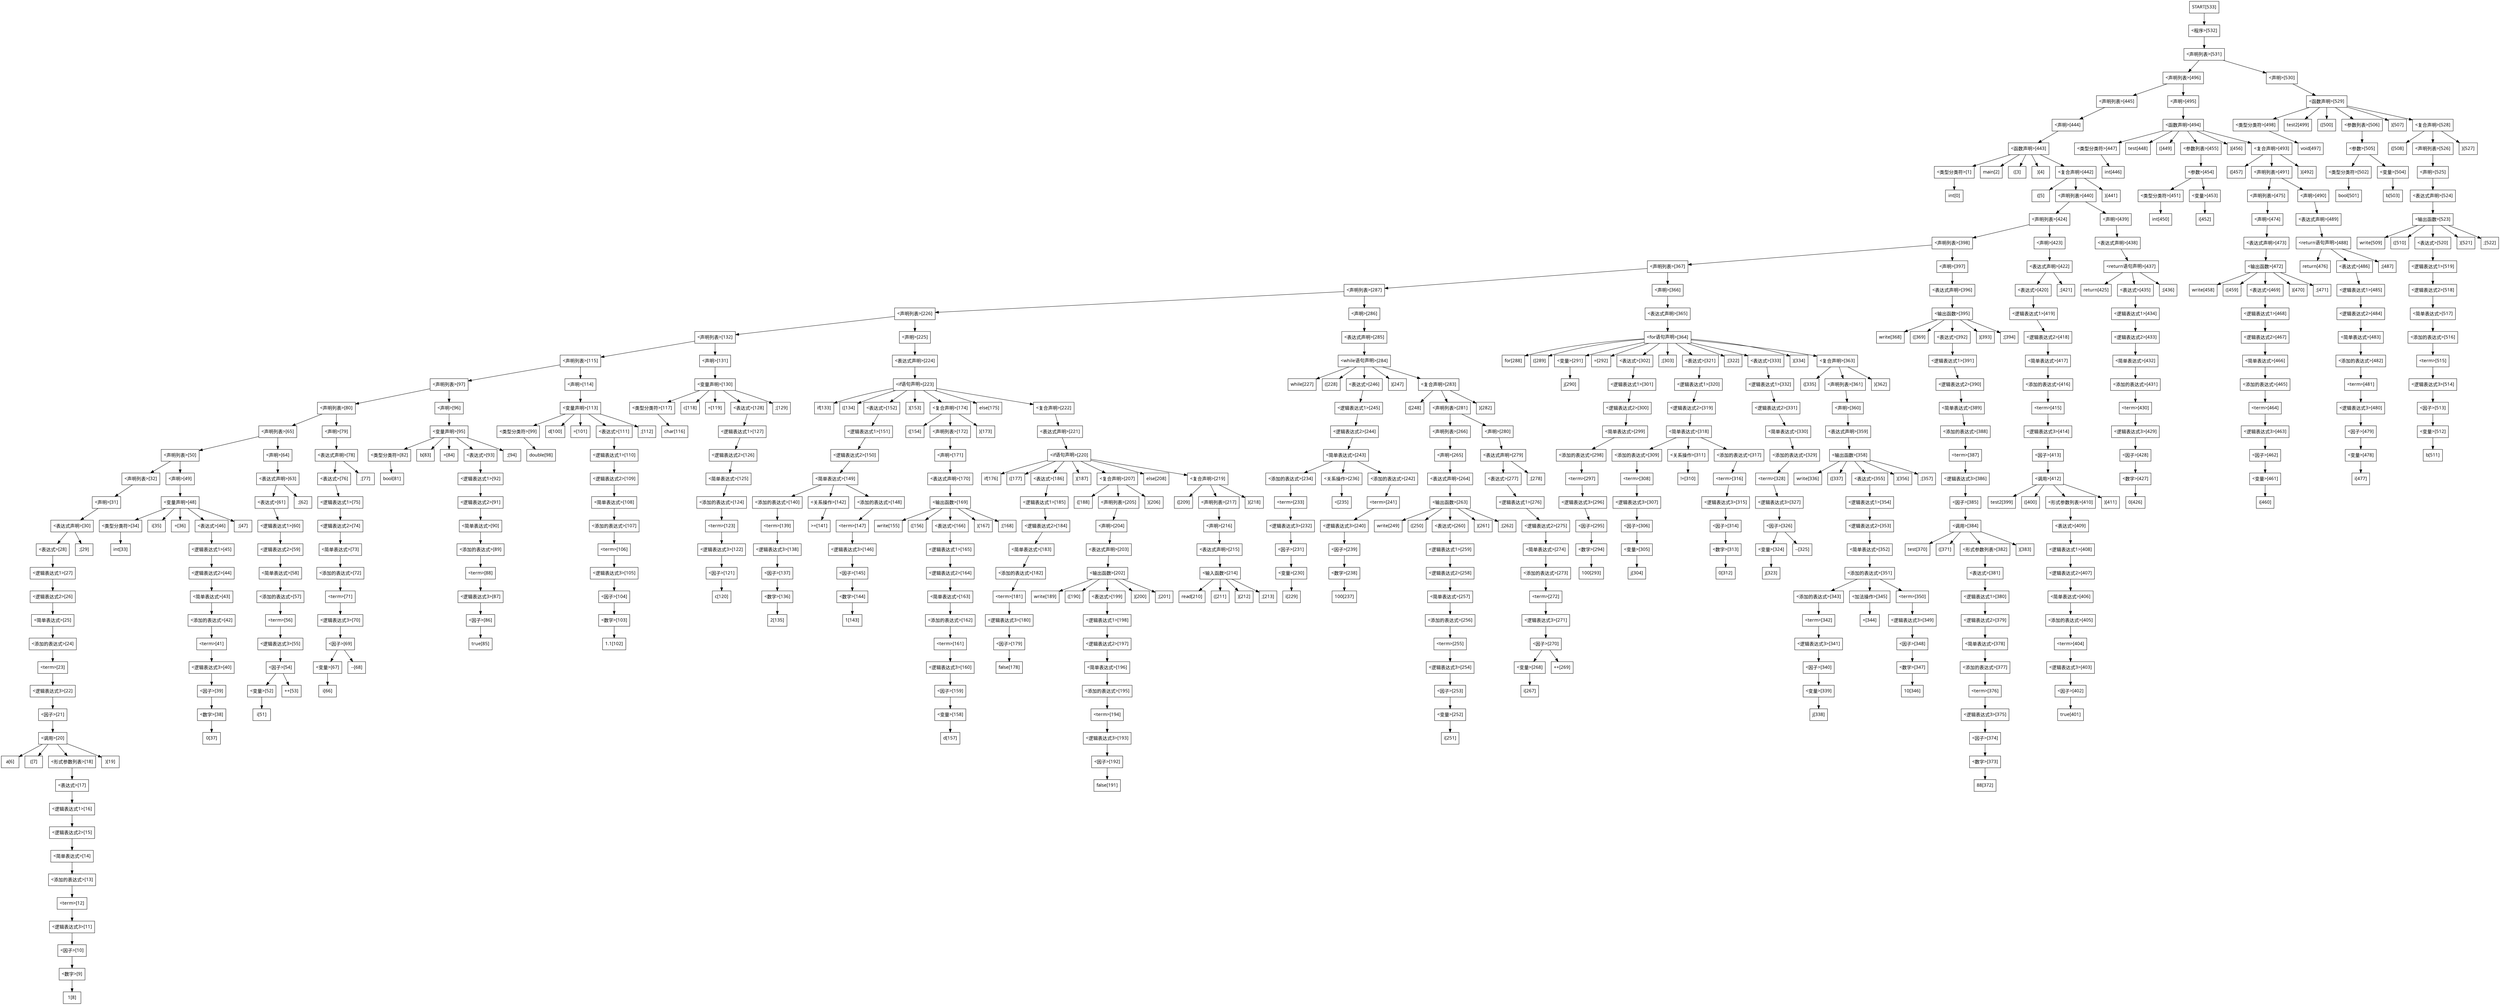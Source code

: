 digraph G {
edge [fontname="FangSong"];
node [shape=box, fontname="FangSong" size="20,20"];
"START[533]"->"<程序>[532]";"<程序>[532]"->"<声明列表>[531]";"<声明列表>[531]"->"<声明列表>[496]";"<声明列表>[496]"->"<声明列表>[445]";"<声明列表>[445]"->"<声明>[444]";"<声明>[444]"->"<函数声明>[443]";"<函数声明>[443]"->"<类型分类符>[1]";"<类型分类符>[1]"->"int[0]";"<函数声明>[443]"->"main[2]";"<函数声明>[443]"->"([3]";"<函数声明>[443]"->")[4]";"<函数声明>[443]"->"<复合声明>[442]";"<复合声明>[442]"->"{[5]";"<复合声明>[442]"->"<声明列表>[440]";"<声明列表>[440]"->"<声明列表>[424]";"<声明列表>[424]"->"<声明列表>[398]";"<声明列表>[398]"->"<声明列表>[367]";"<声明列表>[367]"->"<声明列表>[287]";"<声明列表>[287]"->"<声明列表>[226]";"<声明列表>[226]"->"<声明列表>[132]";"<声明列表>[132]"->"<声明列表>[115]";"<声明列表>[115]"->"<声明列表>[97]";"<声明列表>[97]"->"<声明列表>[80]";"<声明列表>[80]"->"<声明列表>[65]";"<声明列表>[65]"->"<声明列表>[50]";"<声明列表>[50]"->"<声明列表>[32]";"<声明列表>[32]"->"<声明>[31]";"<声明>[31]"->"<表达式声明>[30]";"<表达式声明>[30]"->"<表达式>[28]";"<表达式>[28]"->"<逻辑表达式1>[27]";"<逻辑表达式1>[27]"->"<逻辑表达式2>[26]";"<逻辑表达式2>[26]"->"<简单表达式>[25]";"<简单表达式>[25]"->"<添加的表达式>[24]";"<添加的表达式>[24]"->"<term>[23]";"<term>[23]"->"<逻辑表达式3>[22]";"<逻辑表达式3>[22]"->"<因子>[21]";"<因子>[21]"->"<调用>[20]";"<调用>[20]"->"a[6]";"<调用>[20]"->"([7]";"<调用>[20]"->"<形式参数列表>[18]";"<形式参数列表>[18]"->"<表达式>[17]";"<表达式>[17]"->"<逻辑表达式1>[16]";"<逻辑表达式1>[16]"->"<逻辑表达式2>[15]";"<逻辑表达式2>[15]"->"<简单表达式>[14]";"<简单表达式>[14]"->"<添加的表达式>[13]";"<添加的表达式>[13]"->"<term>[12]";"<term>[12]"->"<逻辑表达式3>[11]";"<逻辑表达式3>[11]"->"<因子>[10]";"<因子>[10]"->"<数字>[9]";"<数字>[9]"->"1[8]";"<调用>[20]"->")[19]";"<表达式声明>[30]"->";[29]";"<声明列表>[50]"->"<声明>[49]";"<声明>[49]"->"<变量声明>[48]";"<变量声明>[48]"->"<类型分类符>[34]";"<类型分类符>[34]"->"int[33]";"<变量声明>[48]"->"i[35]";"<变量声明>[48]"->"=[36]";"<变量声明>[48]"->"<表达式>[46]";"<表达式>[46]"->"<逻辑表达式1>[45]";"<逻辑表达式1>[45]"->"<逻辑表达式2>[44]";"<逻辑表达式2>[44]"->"<简单表达式>[43]";"<简单表达式>[43]"->"<添加的表达式>[42]";"<添加的表达式>[42]"->"<term>[41]";"<term>[41]"->"<逻辑表达式3>[40]";"<逻辑表达式3>[40]"->"<因子>[39]";"<因子>[39]"->"<数字>[38]";"<数字>[38]"->"0[37]";"<变量声明>[48]"->";[47]";"<声明列表>[65]"->"<声明>[64]";"<声明>[64]"->"<表达式声明>[63]";"<表达式声明>[63]"->"<表达式>[61]";"<表达式>[61]"->"<逻辑表达式1>[60]";"<逻辑表达式1>[60]"->"<逻辑表达式2>[59]";"<逻辑表达式2>[59]"->"<简单表达式>[58]";"<简单表达式>[58]"->"<添加的表达式>[57]";"<添加的表达式>[57]"->"<term>[56]";"<term>[56]"->"<逻辑表达式3>[55]";"<逻辑表达式3>[55]"->"<因子>[54]";"<因子>[54]"->"<变量>[52]";"<变量>[52]"->"i[51]";"<因子>[54]"->"++[53]";"<表达式声明>[63]"->";[62]";"<声明列表>[80]"->"<声明>[79]";"<声明>[79]"->"<表达式声明>[78]";"<表达式声明>[78]"->"<表达式>[76]";"<表达式>[76]"->"<逻辑表达式1>[75]";"<逻辑表达式1>[75]"->"<逻辑表达式2>[74]";"<逻辑表达式2>[74]"->"<简单表达式>[73]";"<简单表达式>[73]"->"<添加的表达式>[72]";"<添加的表达式>[72]"->"<term>[71]";"<term>[71]"->"<逻辑表达式3>[70]";"<逻辑表达式3>[70]"->"<因子>[69]";"<因子>[69]"->"<变量>[67]";"<变量>[67]"->"i[66]";"<因子>[69]"->"--[68]";"<表达式声明>[78]"->";[77]";"<声明列表>[97]"->"<声明>[96]";"<声明>[96]"->"<变量声明>[95]";"<变量声明>[95]"->"<类型分类符>[82]";"<类型分类符>[82]"->"bool[81]";"<变量声明>[95]"->"b[83]";"<变量声明>[95]"->"=[84]";"<变量声明>[95]"->"<表达式>[93]";"<表达式>[93]"->"<逻辑表达式1>[92]";"<逻辑表达式1>[92]"->"<逻辑表达式2>[91]";"<逻辑表达式2>[91]"->"<简单表达式>[90]";"<简单表达式>[90]"->"<添加的表达式>[89]";"<添加的表达式>[89]"->"<term>[88]";"<term>[88]"->"<逻辑表达式3>[87]";"<逻辑表达式3>[87]"->"<因子>[86]";"<因子>[86]"->"true[85]";"<变量声明>[95]"->";[94]";"<声明列表>[115]"->"<声明>[114]";"<声明>[114]"->"<变量声明>[113]";"<变量声明>[113]"->"<类型分类符>[99]";"<类型分类符>[99]"->"double[98]";"<变量声明>[113]"->"d[100]";"<变量声明>[113]"->"=[101]";"<变量声明>[113]"->"<表达式>[111]";"<表达式>[111]"->"<逻辑表达式1>[110]";"<逻辑表达式1>[110]"->"<逻辑表达式2>[109]";"<逻辑表达式2>[109]"->"<简单表达式>[108]";"<简单表达式>[108]"->"<添加的表达式>[107]";"<添加的表达式>[107]"->"<term>[106]";"<term>[106]"->"<逻辑表达式3>[105]";"<逻辑表达式3>[105]"->"<因子>[104]";"<因子>[104]"->"<数字>[103]";"<数字>[103]"->"1.1[102]";"<变量声明>[113]"->";[112]";"<声明列表>[132]"->"<声明>[131]";"<声明>[131]"->"<变量声明>[130]";"<变量声明>[130]"->"<类型分类符>[117]";"<类型分类符>[117]"->"char[116]";"<变量声明>[130]"->"c[118]";"<变量声明>[130]"->"=[119]";"<变量声明>[130]"->"<表达式>[128]";"<表达式>[128]"->"<逻辑表达式1>[127]";"<逻辑表达式1>[127]"->"<逻辑表达式2>[126]";"<逻辑表达式2>[126]"->"<简单表达式>[125]";"<简单表达式>[125]"->"<添加的表达式>[124]";"<添加的表达式>[124]"->"<term>[123]";"<term>[123]"->"<逻辑表达式3>[122]";"<逻辑表达式3>[122]"->"<因子>[121]";"<因子>[121]"->"c[120]";"<变量声明>[130]"->";[129]";"<声明列表>[226]"->"<声明>[225]";"<声明>[225]"->"<表达式声明>[224]";"<表达式声明>[224]"->"<if语句声明>[223]";"<if语句声明>[223]"->"if[133]";"<if语句声明>[223]"->"([134]";"<if语句声明>[223]"->"<表达式>[152]";"<表达式>[152]"->"<逻辑表达式1>[151]";"<逻辑表达式1>[151]"->"<逻辑表达式2>[150]";"<逻辑表达式2>[150]"->"<简单表达式>[149]";"<简单表达式>[149]"->"<添加的表达式>[140]";"<添加的表达式>[140]"->"<term>[139]";"<term>[139]"->"<逻辑表达式3>[138]";"<逻辑表达式3>[138]"->"<因子>[137]";"<因子>[137]"->"<数字>[136]";"<数字>[136]"->"2[135]";"<简单表达式>[149]"->"<关系操作>[142]";"<关系操作>[142]"->">=[141]";"<简单表达式>[149]"->"<添加的表达式>[148]";"<添加的表达式>[148]"->"<term>[147]";"<term>[147]"->"<逻辑表达式3>[146]";"<逻辑表达式3>[146]"->"<因子>[145]";"<因子>[145]"->"<数字>[144]";"<数字>[144]"->"1[143]";"<if语句声明>[223]"->")[153]";"<if语句声明>[223]"->"<复合声明>[174]";"<复合声明>[174]"->"{[154]";"<复合声明>[174]"->"<声明列表>[172]";"<声明列表>[172]"->"<声明>[171]";"<声明>[171]"->"<表达式声明>[170]";"<表达式声明>[170]"->"<输出函数>[169]";"<输出函数>[169]"->"write[155]";"<输出函数>[169]"->"([156]";"<输出函数>[169]"->"<表达式>[166]";"<表达式>[166]"->"<逻辑表达式1>[165]";"<逻辑表达式1>[165]"->"<逻辑表达式2>[164]";"<逻辑表达式2>[164]"->"<简单表达式>[163]";"<简单表达式>[163]"->"<添加的表达式>[162]";"<添加的表达式>[162]"->"<term>[161]";"<term>[161]"->"<逻辑表达式3>[160]";"<逻辑表达式3>[160]"->"<因子>[159]";"<因子>[159]"->"<变量>[158]";"<变量>[158]"->"d[157]";"<输出函数>[169]"->")[167]";"<输出函数>[169]"->";[168]";"<复合声明>[174]"->"}[173]";"<if语句声明>[223]"->"else[175]";"<if语句声明>[223]"->"<复合声明>[222]";"<复合声明>[222]"->"<表达式声明>[221]";"<表达式声明>[221]"->"<if语句声明>[220]";"<if语句声明>[220]"->"if[176]";"<if语句声明>[220]"->"([177]";"<if语句声明>[220]"->"<表达式>[186]";"<表达式>[186]"->"<逻辑表达式1>[185]";"<逻辑表达式1>[185]"->"<逻辑表达式2>[184]";"<逻辑表达式2>[184]"->"<简单表达式>[183]";"<简单表达式>[183]"->"<添加的表达式>[182]";"<添加的表达式>[182]"->"<term>[181]";"<term>[181]"->"<逻辑表达式3>[180]";"<逻辑表达式3>[180]"->"<因子>[179]";"<因子>[179]"->"false[178]";"<if语句声明>[220]"->")[187]";"<if语句声明>[220]"->"<复合声明>[207]";"<复合声明>[207]"->"{[188]";"<复合声明>[207]"->"<声明列表>[205]";"<声明列表>[205]"->"<声明>[204]";"<声明>[204]"->"<表达式声明>[203]";"<表达式声明>[203]"->"<输出函数>[202]";"<输出函数>[202]"->"write[189]";"<输出函数>[202]"->"([190]";"<输出函数>[202]"->"<表达式>[199]";"<表达式>[199]"->"<逻辑表达式1>[198]";"<逻辑表达式1>[198]"->"<逻辑表达式2>[197]";"<逻辑表达式2>[197]"->"<简单表达式>[196]";"<简单表达式>[196]"->"<添加的表达式>[195]";"<添加的表达式>[195]"->"<term>[194]";"<term>[194]"->"<逻辑表达式3>[193]";"<逻辑表达式3>[193]"->"<因子>[192]";"<因子>[192]"->"false[191]";"<输出函数>[202]"->")[200]";"<输出函数>[202]"->";[201]";"<复合声明>[207]"->"}[206]";"<if语句声明>[220]"->"else[208]";"<if语句声明>[220]"->"<复合声明>[219]";"<复合声明>[219]"->"{[209]";"<复合声明>[219]"->"<声明列表>[217]";"<声明列表>[217]"->"<声明>[216]";"<声明>[216]"->"<表达式声明>[215]";"<表达式声明>[215]"->"<输入函数>[214]";"<输入函数>[214]"->"read[210]";"<输入函数>[214]"->"([211]";"<输入函数>[214]"->")[212]";"<输入函数>[214]"->";[213]";"<复合声明>[219]"->"}[218]";"<声明列表>[287]"->"<声明>[286]";"<声明>[286]"->"<表达式声明>[285]";"<表达式声明>[285]"->"<while语句声明>[284]";"<while语句声明>[284]"->"while[227]";"<while语句声明>[284]"->"([228]";"<while语句声明>[284]"->"<表达式>[246]";"<表达式>[246]"->"<逻辑表达式1>[245]";"<逻辑表达式1>[245]"->"<逻辑表达式2>[244]";"<逻辑表达式2>[244]"->"<简单表达式>[243]";"<简单表达式>[243]"->"<添加的表达式>[234]";"<添加的表达式>[234]"->"<term>[233]";"<term>[233]"->"<逻辑表达式3>[232]";"<逻辑表达式3>[232]"->"<因子>[231]";"<因子>[231]"->"<变量>[230]";"<变量>[230]"->"i[229]";"<简单表达式>[243]"->"<关系操作>[236]";"<关系操作>[236]"->"<[235]";"<简单表达式>[243]"->"<添加的表达式>[242]";"<添加的表达式>[242]"->"<term>[241]";"<term>[241]"->"<逻辑表达式3>[240]";"<逻辑表达式3>[240]"->"<因子>[239]";"<因子>[239]"->"<数字>[238]";"<数字>[238]"->"100[237]";"<while语句声明>[284]"->")[247]";"<while语句声明>[284]"->"<复合声明>[283]";"<复合声明>[283]"->"{[248]";"<复合声明>[283]"->"<声明列表>[281]";"<声明列表>[281]"->"<声明列表>[266]";"<声明列表>[266]"->"<声明>[265]";"<声明>[265]"->"<表达式声明>[264]";"<表达式声明>[264]"->"<输出函数>[263]";"<输出函数>[263]"->"write[249]";"<输出函数>[263]"->"([250]";"<输出函数>[263]"->"<表达式>[260]";"<表达式>[260]"->"<逻辑表达式1>[259]";"<逻辑表达式1>[259]"->"<逻辑表达式2>[258]";"<逻辑表达式2>[258]"->"<简单表达式>[257]";"<简单表达式>[257]"->"<添加的表达式>[256]";"<添加的表达式>[256]"->"<term>[255]";"<term>[255]"->"<逻辑表达式3>[254]";"<逻辑表达式3>[254]"->"<因子>[253]";"<因子>[253]"->"<变量>[252]";"<变量>[252]"->"i[251]";"<输出函数>[263]"->")[261]";"<输出函数>[263]"->";[262]";"<声明列表>[281]"->"<声明>[280]";"<声明>[280]"->"<表达式声明>[279]";"<表达式声明>[279]"->"<表达式>[277]";"<表达式>[277]"->"<逻辑表达式1>[276]";"<逻辑表达式1>[276]"->"<逻辑表达式2>[275]";"<逻辑表达式2>[275]"->"<简单表达式>[274]";"<简单表达式>[274]"->"<添加的表达式>[273]";"<添加的表达式>[273]"->"<term>[272]";"<term>[272]"->"<逻辑表达式3>[271]";"<逻辑表达式3>[271]"->"<因子>[270]";"<因子>[270]"->"<变量>[268]";"<变量>[268]"->"i[267]";"<因子>[270]"->"++[269]";"<表达式声明>[279]"->";[278]";"<复合声明>[283]"->"}[282]";"<声明列表>[367]"->"<声明>[366]";"<声明>[366]"->"<表达式声明>[365]";"<表达式声明>[365]"->"<for语句声明>[364]";"<for语句声明>[364]"->"for[288]";"<for语句声明>[364]"->"([289]";"<for语句声明>[364]"->"<变量>[291]";"<变量>[291]"->"j[290]";"<for语句声明>[364]"->"=[292]";"<for语句声明>[364]"->"<表达式>[302]";"<表达式>[302]"->"<逻辑表达式1>[301]";"<逻辑表达式1>[301]"->"<逻辑表达式2>[300]";"<逻辑表达式2>[300]"->"<简单表达式>[299]";"<简单表达式>[299]"->"<添加的表达式>[298]";"<添加的表达式>[298]"->"<term>[297]";"<term>[297]"->"<逻辑表达式3>[296]";"<逻辑表达式3>[296]"->"<因子>[295]";"<因子>[295]"->"<数字>[294]";"<数字>[294]"->"100[293]";"<for语句声明>[364]"->";[303]";"<for语句声明>[364]"->"<表达式>[321]";"<表达式>[321]"->"<逻辑表达式1>[320]";"<逻辑表达式1>[320]"->"<逻辑表达式2>[319]";"<逻辑表达式2>[319]"->"<简单表达式>[318]";"<简单表达式>[318]"->"<添加的表达式>[309]";"<添加的表达式>[309]"->"<term>[308]";"<term>[308]"->"<逻辑表达式3>[307]";"<逻辑表达式3>[307]"->"<因子>[306]";"<因子>[306]"->"<变量>[305]";"<变量>[305]"->"j[304]";"<简单表达式>[318]"->"<关系操作>[311]";"<关系操作>[311]"->"!=[310]";"<简单表达式>[318]"->"<添加的表达式>[317]";"<添加的表达式>[317]"->"<term>[316]";"<term>[316]"->"<逻辑表达式3>[315]";"<逻辑表达式3>[315]"->"<因子>[314]";"<因子>[314]"->"<数字>[313]";"<数字>[313]"->"0[312]";"<for语句声明>[364]"->";[322]";"<for语句声明>[364]"->"<表达式>[333]";"<表达式>[333]"->"<逻辑表达式1>[332]";"<逻辑表达式1>[332]"->"<逻辑表达式2>[331]";"<逻辑表达式2>[331]"->"<简单表达式>[330]";"<简单表达式>[330]"->"<添加的表达式>[329]";"<添加的表达式>[329]"->"<term>[328]";"<term>[328]"->"<逻辑表达式3>[327]";"<逻辑表达式3>[327]"->"<因子>[326]";"<因子>[326]"->"<变量>[324]";"<变量>[324]"->"j[323]";"<因子>[326]"->"--[325]";"<for语句声明>[364]"->")[334]";"<for语句声明>[364]"->"<复合声明>[363]";"<复合声明>[363]"->"{[335]";"<复合声明>[363]"->"<声明列表>[361]";"<声明列表>[361]"->"<声明>[360]";"<声明>[360]"->"<表达式声明>[359]";"<表达式声明>[359]"->"<输出函数>[358]";"<输出函数>[358]"->"write[336]";"<输出函数>[358]"->"([337]";"<输出函数>[358]"->"<表达式>[355]";"<表达式>[355]"->"<逻辑表达式1>[354]";"<逻辑表达式1>[354]"->"<逻辑表达式2>[353]";"<逻辑表达式2>[353]"->"<简单表达式>[352]";"<简单表达式>[352]"->"<添加的表达式>[351]";"<添加的表达式>[351]"->"<添加的表达式>[343]";"<添加的表达式>[343]"->"<term>[342]";"<term>[342]"->"<逻辑表达式3>[341]";"<逻辑表达式3>[341]"->"<因子>[340]";"<因子>[340]"->"<变量>[339]";"<变量>[339]"->"j[338]";"<添加的表达式>[351]"->"<加法操作>[345]";"<加法操作>[345]"->"+[344]";"<添加的表达式>[351]"->"<term>[350]";"<term>[350]"->"<逻辑表达式3>[349]";"<逻辑表达式3>[349]"->"<因子>[348]";"<因子>[348]"->"<数字>[347]";"<数字>[347]"->"10[346]";"<输出函数>[358]"->")[356]";"<输出函数>[358]"->";[357]";"<复合声明>[363]"->"}[362]";"<声明列表>[398]"->"<声明>[397]";"<声明>[397]"->"<表达式声明>[396]";"<表达式声明>[396]"->"<输出函数>[395]";"<输出函数>[395]"->"write[368]";"<输出函数>[395]"->"([369]";"<输出函数>[395]"->"<表达式>[392]";"<表达式>[392]"->"<逻辑表达式1>[391]";"<逻辑表达式1>[391]"->"<逻辑表达式2>[390]";"<逻辑表达式2>[390]"->"<简单表达式>[389]";"<简单表达式>[389]"->"<添加的表达式>[388]";"<添加的表达式>[388]"->"<term>[387]";"<term>[387]"->"<逻辑表达式3>[386]";"<逻辑表达式3>[386]"->"<因子>[385]";"<因子>[385]"->"<调用>[384]";"<调用>[384]"->"test[370]";"<调用>[384]"->"([371]";"<调用>[384]"->"<形式参数列表>[382]";"<形式参数列表>[382]"->"<表达式>[381]";"<表达式>[381]"->"<逻辑表达式1>[380]";"<逻辑表达式1>[380]"->"<逻辑表达式2>[379]";"<逻辑表达式2>[379]"->"<简单表达式>[378]";"<简单表达式>[378]"->"<添加的表达式>[377]";"<添加的表达式>[377]"->"<term>[376]";"<term>[376]"->"<逻辑表达式3>[375]";"<逻辑表达式3>[375]"->"<因子>[374]";"<因子>[374]"->"<数字>[373]";"<数字>[373]"->"88[372]";"<调用>[384]"->")[383]";"<输出函数>[395]"->")[393]";"<输出函数>[395]"->";[394]";"<声明列表>[424]"->"<声明>[423]";"<声明>[423]"->"<表达式声明>[422]";"<表达式声明>[422]"->"<表达式>[420]";"<表达式>[420]"->"<逻辑表达式1>[419]";"<逻辑表达式1>[419]"->"<逻辑表达式2>[418]";"<逻辑表达式2>[418]"->"<简单表达式>[417]";"<简单表达式>[417]"->"<添加的表达式>[416]";"<添加的表达式>[416]"->"<term>[415]";"<term>[415]"->"<逻辑表达式3>[414]";"<逻辑表达式3>[414]"->"<因子>[413]";"<因子>[413]"->"<调用>[412]";"<调用>[412]"->"test2[399]";"<调用>[412]"->"([400]";"<调用>[412]"->"<形式参数列表>[410]";"<形式参数列表>[410]"->"<表达式>[409]";"<表达式>[409]"->"<逻辑表达式1>[408]";"<逻辑表达式1>[408]"->"<逻辑表达式2>[407]";"<逻辑表达式2>[407]"->"<简单表达式>[406]";"<简单表达式>[406]"->"<添加的表达式>[405]";"<添加的表达式>[405]"->"<term>[404]";"<term>[404]"->"<逻辑表达式3>[403]";"<逻辑表达式3>[403]"->"<因子>[402]";"<因子>[402]"->"true[401]";"<调用>[412]"->")[411]";"<表达式声明>[422]"->";[421]";"<声明列表>[440]"->"<声明>[439]";"<声明>[439]"->"<表达式声明>[438]";"<表达式声明>[438]"->"<return语句声明>[437]";"<return语句声明>[437]"->"return[425]";"<return语句声明>[437]"->"<表达式>[435]";"<表达式>[435]"->"<逻辑表达式1>[434]";"<逻辑表达式1>[434]"->"<逻辑表达式2>[433]";"<逻辑表达式2>[433]"->"<简单表达式>[432]";"<简单表达式>[432]"->"<添加的表达式>[431]";"<添加的表达式>[431]"->"<term>[430]";"<term>[430]"->"<逻辑表达式3>[429]";"<逻辑表达式3>[429]"->"<因子>[428]";"<因子>[428]"->"<数字>[427]";"<数字>[427]"->"0[426]";"<return语句声明>[437]"->";[436]";"<复合声明>[442]"->"}[441]";"<声明列表>[496]"->"<声明>[495]";"<声明>[495]"->"<函数声明>[494]";"<函数声明>[494]"->"<类型分类符>[447]";"<类型分类符>[447]"->"int[446]";"<函数声明>[494]"->"test[448]";"<函数声明>[494]"->"([449]";"<函数声明>[494]"->"<参数列表>[455]";"<参数列表>[455]"->"<参数>[454]";"<参数>[454]"->"<类型分类符>[451]";"<类型分类符>[451]"->"int[450]";"<参数>[454]"->"<变量>[453]";"<变量>[453]"->"i[452]";"<函数声明>[494]"->")[456]";"<函数声明>[494]"->"<复合声明>[493]";"<复合声明>[493]"->"{[457]";"<复合声明>[493]"->"<声明列表>[491]";"<声明列表>[491]"->"<声明列表>[475]";"<声明列表>[475]"->"<声明>[474]";"<声明>[474]"->"<表达式声明>[473]";"<表达式声明>[473]"->"<输出函数>[472]";"<输出函数>[472]"->"write[458]";"<输出函数>[472]"->"([459]";"<输出函数>[472]"->"<表达式>[469]";"<表达式>[469]"->"<逻辑表达式1>[468]";"<逻辑表达式1>[468]"->"<逻辑表达式2>[467]";"<逻辑表达式2>[467]"->"<简单表达式>[466]";"<简单表达式>[466]"->"<添加的表达式>[465]";"<添加的表达式>[465]"->"<term>[464]";"<term>[464]"->"<逻辑表达式3>[463]";"<逻辑表达式3>[463]"->"<因子>[462]";"<因子>[462]"->"<变量>[461]";"<变量>[461]"->"i[460]";"<输出函数>[472]"->")[470]";"<输出函数>[472]"->";[471]";"<声明列表>[491]"->"<声明>[490]";"<声明>[490]"->"<表达式声明>[489]";"<表达式声明>[489]"->"<return语句声明>[488]";"<return语句声明>[488]"->"return[476]";"<return语句声明>[488]"->"<表达式>[486]";"<表达式>[486]"->"<逻辑表达式1>[485]";"<逻辑表达式1>[485]"->"<逻辑表达式2>[484]";"<逻辑表达式2>[484]"->"<简单表达式>[483]";"<简单表达式>[483]"->"<添加的表达式>[482]";"<添加的表达式>[482]"->"<term>[481]";"<term>[481]"->"<逻辑表达式3>[480]";"<逻辑表达式3>[480]"->"<因子>[479]";"<因子>[479]"->"<变量>[478]";"<变量>[478]"->"i[477]";"<return语句声明>[488]"->";[487]";"<复合声明>[493]"->"}[492]";"<声明列表>[531]"->"<声明>[530]";"<声明>[530]"->"<函数声明>[529]";"<函数声明>[529]"->"<类型分类符>[498]";"<类型分类符>[498]"->"void[497]";"<函数声明>[529]"->"test2[499]";"<函数声明>[529]"->"([500]";"<函数声明>[529]"->"<参数列表>[506]";"<参数列表>[506]"->"<参数>[505]";"<参数>[505]"->"<类型分类符>[502]";"<类型分类符>[502]"->"bool[501]";"<参数>[505]"->"<变量>[504]";"<变量>[504]"->"b[503]";"<函数声明>[529]"->")[507]";"<函数声明>[529]"->"<复合声明>[528]";"<复合声明>[528]"->"{[508]";"<复合声明>[528]"->"<声明列表>[526]";"<声明列表>[526]"->"<声明>[525]";"<声明>[525]"->"<表达式声明>[524]";"<表达式声明>[524]"->"<输出函数>[523]";"<输出函数>[523]"->"write[509]";"<输出函数>[523]"->"([510]";"<输出函数>[523]"->"<表达式>[520]";"<表达式>[520]"->"<逻辑表达式1>[519]";"<逻辑表达式1>[519]"->"<逻辑表达式2>[518]";"<逻辑表达式2>[518]"->"<简单表达式>[517]";"<简单表达式>[517]"->"<添加的表达式>[516]";"<添加的表达式>[516]"->"<term>[515]";"<term>[515]"->"<逻辑表达式3>[514]";"<逻辑表达式3>[514]"->"<因子>[513]";"<因子>[513]"->"<变量>[512]";"<变量>[512]"->"b[511]";"<输出函数>[523]"->")[521]";"<输出函数>[523]"->";[522]";"<复合声明>[528]"->"}[527]";}
